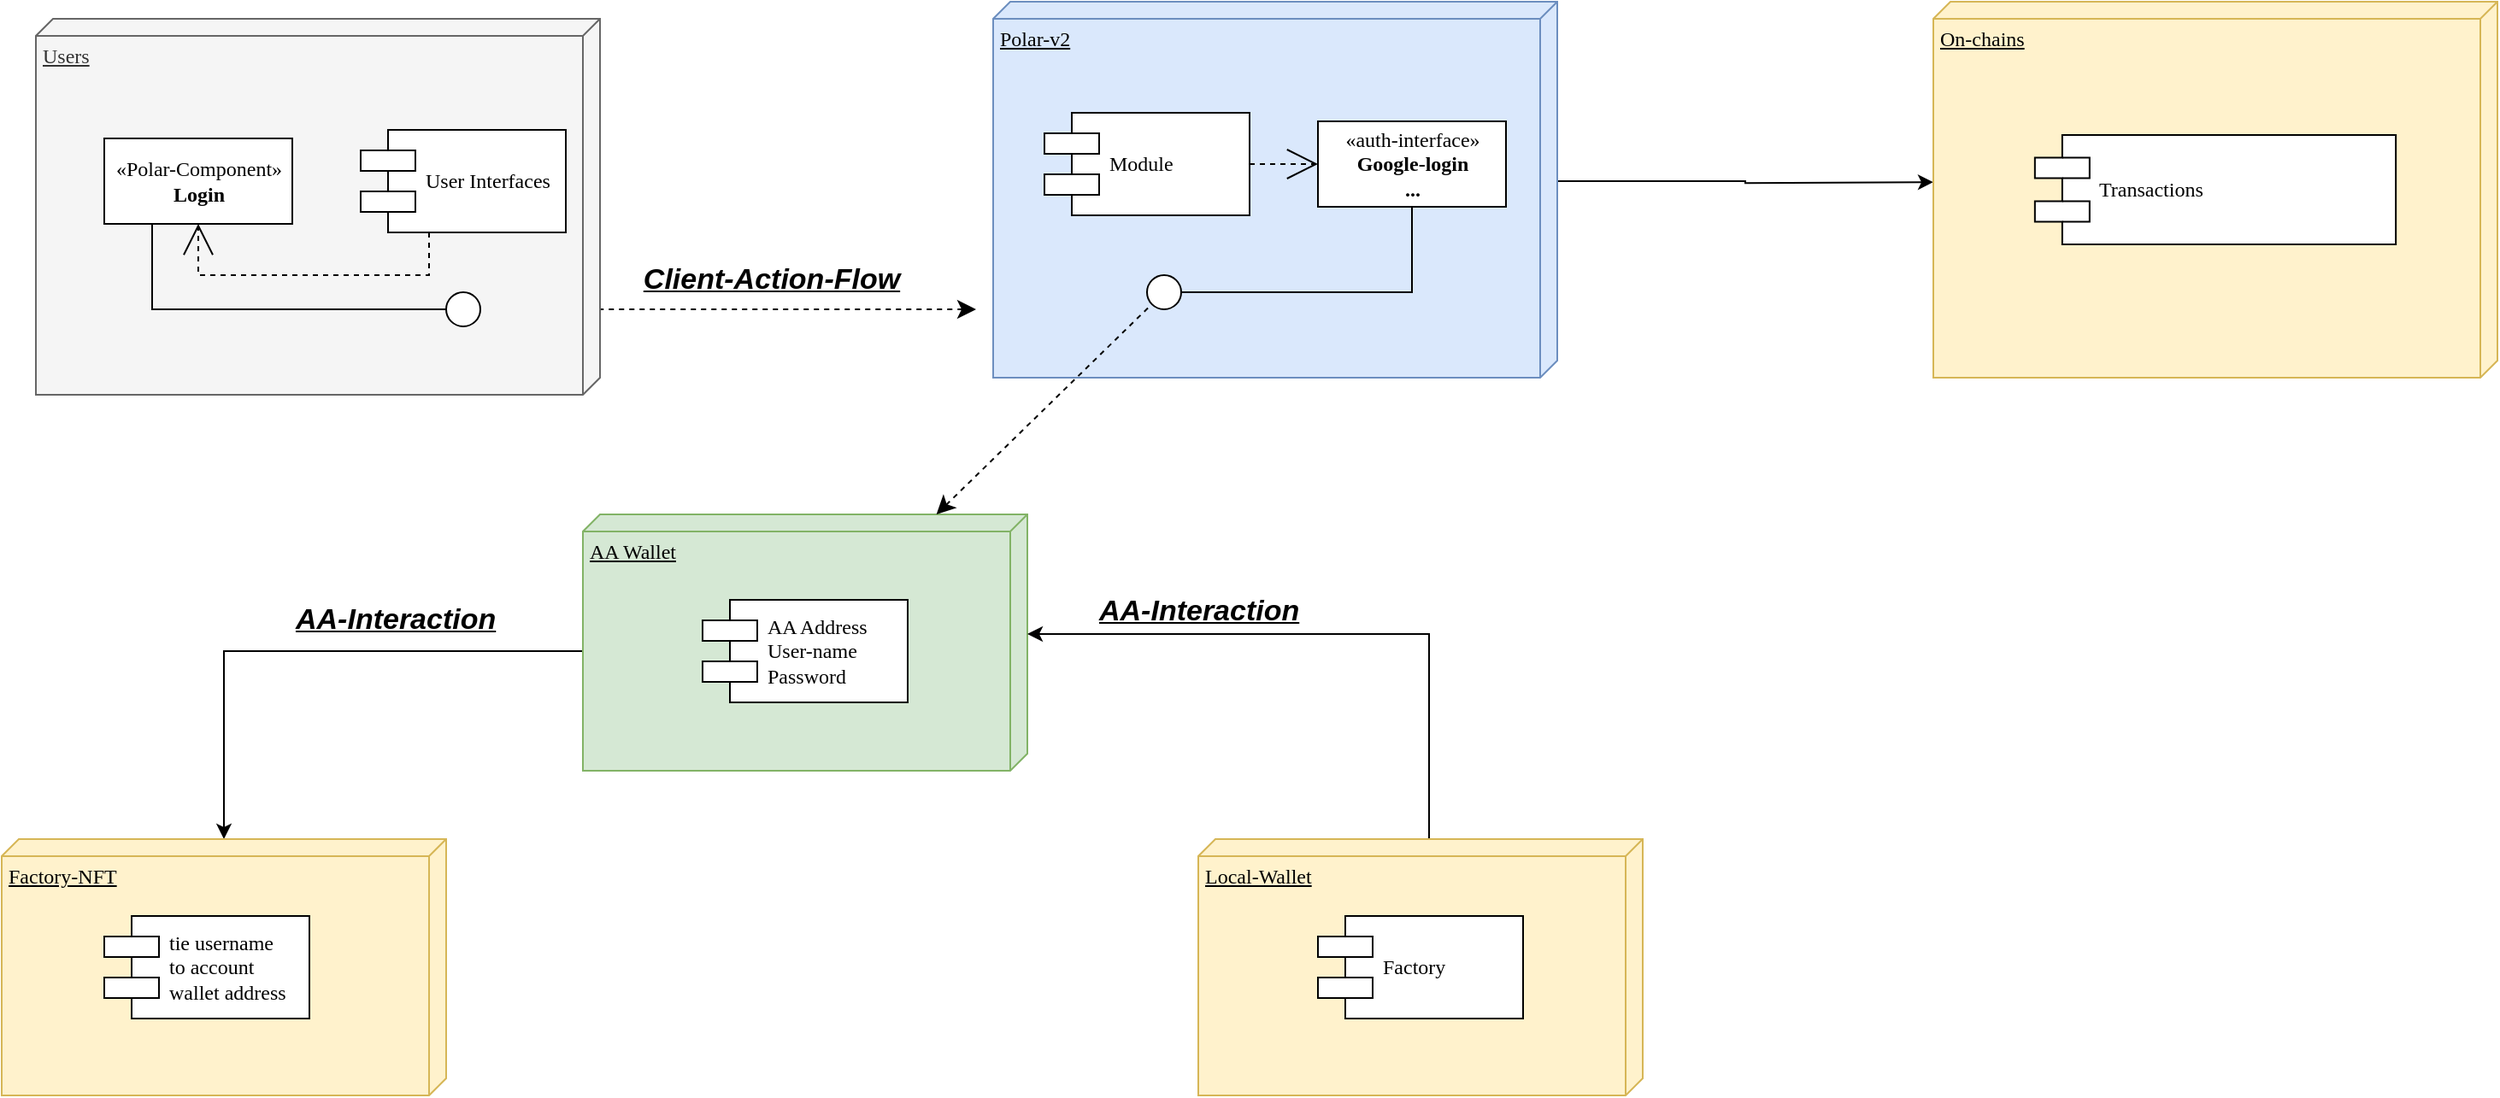 <mxfile version="24.3.1" type="github" pages="3">
  <diagram name="Page-1" id="5f0bae14-7c28-e335-631c-24af17079c00">
    <mxGraphModel dx="1644" dy="903" grid="1" gridSize="10" guides="1" tooltips="1" connect="1" arrows="1" fold="1" page="1" pageScale="1" pageWidth="4681" pageHeight="3300" background="none" math="0" shadow="0">
      <root>
        <mxCell id="0" />
        <mxCell id="1" parent="0" />
        <mxCell id="G-W7wzv-xNZ-X1c61rDc-6" style="edgeStyle=orthogonalEdgeStyle;rounded=0;orthogonalLoop=1;jettySize=auto;html=1;exitX=0;exitY=0;exitDx=80;exitDy=260;exitPerimeter=0;" edge="1" parent="1" source="39150e848f15840c-3" target="G-W7wzv-xNZ-X1c61rDc-1">
          <mxGeometry relative="1" as="geometry" />
        </mxCell>
        <mxCell id="39150e848f15840c-3" value="AA Wallet" style="verticalAlign=top;align=left;spacingTop=8;spacingLeft=2;spacingRight=12;shape=cube;size=10;direction=south;fontStyle=4;html=1;rounded=0;shadow=0;comic=0;labelBackgroundColor=none;strokeWidth=1;fontFamily=Verdana;fontSize=12;fillColor=#d5e8d4;strokeColor=#82b366;" parent="1" vertex="1">
          <mxGeometry x="360" y="360" width="260" height="150" as="geometry" />
        </mxCell>
        <mxCell id="39150e848f15840c-10" value="&lt;div&gt;AA Address&lt;/div&gt;&lt;div&gt;User-name&lt;br&gt;&lt;/div&gt;&lt;div&gt;Password&lt;/div&gt;" style="shape=component;align=left;spacingLeft=36;rounded=0;shadow=0;comic=0;labelBackgroundColor=none;strokeWidth=1;fontFamily=Verdana;fontSize=12;html=1;" parent="1" vertex="1">
          <mxGeometry x="430" y="410" width="120" height="60" as="geometry" />
        </mxCell>
        <mxCell id="G-W7wzv-xNZ-X1c61rDc-7" style="edgeStyle=orthogonalEdgeStyle;rounded=0;orthogonalLoop=1;jettySize=auto;html=1;exitX=0;exitY=0;exitDx=0;exitDy=125;exitPerimeter=0;entryX=0;entryY=0;entryDx=70;entryDy=0;entryPerimeter=0;" edge="1" parent="1" source="G-W7wzv-xNZ-X1c61rDc-2" target="39150e848f15840c-3">
          <mxGeometry relative="1" as="geometry" />
        </mxCell>
        <mxCell id="G-W7wzv-xNZ-X1c61rDc-11" value="" style="group" vertex="1" connectable="0" parent="1">
          <mxGeometry x="40" y="70" width="515" height="220" as="geometry" />
        </mxCell>
        <mxCell id="39150e848f15840c-11" style="edgeStyle=none;rounded=0;html=1;dashed=1;labelBackgroundColor=none;startArrow=classic;startFill=1;startSize=8;endArrow=none;endFill=0;endSize=16;fontFamily=Verdana;fontSize=12;" parent="G-W7wzv-xNZ-X1c61rDc-11" target="39150e848f15840c-6" edge="1">
          <mxGeometry relative="1" as="geometry">
            <mxPoint x="550" y="170" as="sourcePoint" />
          </mxGeometry>
        </mxCell>
        <mxCell id="G-W7wzv-xNZ-X1c61rDc-15" value="" style="group" vertex="1" connectable="0" parent="G-W7wzv-xNZ-X1c61rDc-11">
          <mxGeometry width="515" height="220" as="geometry" />
        </mxCell>
        <mxCell id="G-W7wzv-xNZ-X1c61rDc-10" value="" style="group" vertex="1" connectable="0" parent="G-W7wzv-xNZ-X1c61rDc-15">
          <mxGeometry width="330" height="220" as="geometry" />
        </mxCell>
        <mxCell id="39150e848f15840c-1" value="Users" style="verticalAlign=top;align=left;spacingTop=8;spacingLeft=2;spacingRight=12;shape=cube;size=10;direction=south;fontStyle=4;html=1;rounded=0;shadow=0;comic=0;labelBackgroundColor=none;strokeWidth=1;fontFamily=Verdana;fontSize=12;fillColor=#f5f5f5;strokeColor=#666666;fontColor=#333333;" parent="G-W7wzv-xNZ-X1c61rDc-10" vertex="1">
          <mxGeometry width="330" height="220" as="geometry" />
        </mxCell>
        <mxCell id="39150e848f15840c-4" value="«Polar-Component»&lt;br&gt;&lt;b&gt;Login&lt;/b&gt;" style="html=1;rounded=0;shadow=0;comic=0;labelBackgroundColor=none;strokeWidth=1;fontFamily=Verdana;fontSize=12;align=center;" parent="G-W7wzv-xNZ-X1c61rDc-10" vertex="1">
          <mxGeometry x="40" y="70" width="110" height="50" as="geometry" />
        </mxCell>
        <mxCell id="39150e848f15840c-5" value="User Interfaces" style="shape=component;align=left;spacingLeft=36;rounded=0;shadow=0;comic=0;labelBackgroundColor=none;strokeWidth=1;fontFamily=Verdana;fontSize=12;html=1;" parent="G-W7wzv-xNZ-X1c61rDc-10" vertex="1">
          <mxGeometry x="190" y="65" width="120" height="60" as="geometry" />
        </mxCell>
        <mxCell id="39150e848f15840c-6" value="" style="ellipse;whiteSpace=wrap;html=1;rounded=0;shadow=0;comic=0;labelBackgroundColor=none;strokeWidth=1;fontFamily=Verdana;fontSize=12;align=center;" parent="G-W7wzv-xNZ-X1c61rDc-10" vertex="1">
          <mxGeometry x="240" y="160" width="20" height="20" as="geometry" />
        </mxCell>
        <mxCell id="39150e848f15840c-14" style="edgeStyle=elbowEdgeStyle;rounded=0;html=1;labelBackgroundColor=none;startArrow=none;startFill=0;startSize=8;endArrow=none;endFill=0;endSize=16;fontFamily=Verdana;fontSize=12;entryX=0.25;entryY=1;entryDx=0;entryDy=0;" parent="G-W7wzv-xNZ-X1c61rDc-10" source="39150e848f15840c-6" target="39150e848f15840c-4" edge="1">
          <mxGeometry relative="1" as="geometry">
            <Array as="points">
              <mxPoint x="68" y="150" />
            </Array>
          </mxGeometry>
        </mxCell>
        <mxCell id="39150e848f15840c-15" style="edgeStyle=orthogonalEdgeStyle;rounded=0;html=1;labelBackgroundColor=none;startArrow=none;startFill=0;startSize=8;endArrow=open;endFill=0;endSize=16;fontFamily=Verdana;fontSize=12;dashed=1;" parent="G-W7wzv-xNZ-X1c61rDc-10" source="39150e848f15840c-5" target="39150e848f15840c-4" edge="1">
          <mxGeometry relative="1" as="geometry">
            <Array as="points">
              <mxPoint x="230" y="150" />
              <mxPoint x="95" y="150" />
            </Array>
          </mxGeometry>
        </mxCell>
        <mxCell id="G-W7wzv-xNZ-X1c61rDc-14" value="&lt;b&gt;&lt;u&gt;&lt;i&gt;&lt;font style=&quot;font-size: 17px;&quot;&gt;Client-Action-Flow&lt;/font&gt;&lt;/i&gt;&lt;/u&gt;&lt;/b&gt;" style="text;html=1;align=center;verticalAlign=middle;resizable=0;points=[];autosize=1;strokeColor=none;fillColor=none;" vertex="1" parent="G-W7wzv-xNZ-X1c61rDc-15">
          <mxGeometry x="345" y="138" width="170" height="30" as="geometry" />
        </mxCell>
        <mxCell id="G-W7wzv-xNZ-X1c61rDc-13" value="" style="group" vertex="1" connectable="0" parent="1">
          <mxGeometry x="600" y="60" width="330" height="220" as="geometry" />
        </mxCell>
        <mxCell id="G-W7wzv-xNZ-X1c61rDc-12" value="" style="group" vertex="1" connectable="0" parent="G-W7wzv-xNZ-X1c61rDc-13">
          <mxGeometry width="330" height="220" as="geometry" />
        </mxCell>
        <mxCell id="UYAaaSYgGewfF-gvjF9c-19" style="edgeStyle=orthogonalEdgeStyle;rounded=0;orthogonalLoop=1;jettySize=auto;html=1;exitX=0;exitY=0;exitDx=105;exitDy=0;exitPerimeter=0;" edge="1" parent="G-W7wzv-xNZ-X1c61rDc-12" source="39150e848f15840c-2">
          <mxGeometry relative="1" as="geometry">
            <mxPoint x="550" y="105.571" as="targetPoint" />
          </mxGeometry>
        </mxCell>
        <mxCell id="39150e848f15840c-2" value="Polar-v2" style="verticalAlign=top;align=left;spacingTop=8;spacingLeft=2;spacingRight=12;shape=cube;size=10;direction=south;fontStyle=4;html=1;rounded=0;shadow=0;comic=0;labelBackgroundColor=none;strokeWidth=1;fontFamily=Verdana;fontSize=12;fillColor=#dae8fc;strokeColor=#6c8ebf;" parent="G-W7wzv-xNZ-X1c61rDc-12" vertex="1">
          <mxGeometry width="330" height="220" as="geometry" />
        </mxCell>
        <mxCell id="39150e848f15840c-7" value="Module" style="shape=component;align=left;spacingLeft=36;rounded=0;shadow=0;comic=0;labelBackgroundColor=none;strokeWidth=1;fontFamily=Verdana;fontSize=12;html=1;" parent="G-W7wzv-xNZ-X1c61rDc-12" vertex="1">
          <mxGeometry x="30" y="65" width="120" height="60" as="geometry" />
        </mxCell>
        <mxCell id="39150e848f15840c-8" value="«auth-interface»&lt;br&gt;&lt;b&gt;Google-login&lt;/b&gt;&lt;div&gt;&lt;b&gt;...&lt;/b&gt;&lt;/div&gt;" style="html=1;rounded=0;shadow=0;comic=0;labelBackgroundColor=none;strokeWidth=1;fontFamily=Verdana;fontSize=12;align=center;" parent="G-W7wzv-xNZ-X1c61rDc-12" vertex="1">
          <mxGeometry x="190" y="70" width="110" height="50" as="geometry" />
        </mxCell>
        <mxCell id="39150e848f15840c-9" value="" style="ellipse;whiteSpace=wrap;html=1;rounded=0;shadow=0;comic=0;labelBackgroundColor=none;strokeWidth=1;fontFamily=Verdana;fontSize=12;align=center;" parent="G-W7wzv-xNZ-X1c61rDc-12" vertex="1">
          <mxGeometry x="90" y="160" width="20" height="20" as="geometry" />
        </mxCell>
        <mxCell id="39150e848f15840c-13" style="edgeStyle=elbowEdgeStyle;rounded=0;html=1;labelBackgroundColor=none;startArrow=none;startFill=0;startSize=8;endArrow=none;endFill=0;endSize=16;fontFamily=Verdana;fontSize=12;entryX=0.5;entryY=1;entryDx=0;entryDy=0;" parent="G-W7wzv-xNZ-X1c61rDc-12" source="39150e848f15840c-9" target="39150e848f15840c-8" edge="1">
          <mxGeometry relative="1" as="geometry">
            <Array as="points">
              <mxPoint x="245" y="150" />
            </Array>
          </mxGeometry>
        </mxCell>
        <mxCell id="39150e848f15840c-16" style="edgeStyle=orthogonalEdgeStyle;rounded=0;html=1;dashed=1;labelBackgroundColor=none;startArrow=none;startFill=0;startSize=8;endArrow=open;endFill=0;endSize=16;fontFamily=Verdana;fontSize=12;" parent="G-W7wzv-xNZ-X1c61rDc-12" source="39150e848f15840c-7" target="39150e848f15840c-8" edge="1">
          <mxGeometry relative="1" as="geometry" />
        </mxCell>
        <mxCell id="39150e848f15840c-12" style="edgeStyle=none;rounded=0;html=1;dashed=1;labelBackgroundColor=none;startArrow=classic;startFill=1;startSize=8;endArrow=none;endFill=0;endSize=16;fontFamily=Verdana;fontSize=12;" parent="G-W7wzv-xNZ-X1c61rDc-13" source="39150e848f15840c-3" target="39150e848f15840c-9" edge="1">
          <mxGeometry relative="1" as="geometry" />
        </mxCell>
        <mxCell id="G-W7wzv-xNZ-X1c61rDc-16" value="&lt;b style=&quot;caret-color: rgb(0, 0, 0); color: rgb(0, 0, 0); font-family: Helvetica; font-size: 12px; font-style: normal; font-variant-caps: normal; letter-spacing: normal; orphans: auto; text-align: center; text-indent: 0px; text-transform: none; white-space: nowrap; widows: auto; word-spacing: 0px; -webkit-text-stroke-width: 0px; text-decoration: none;&quot;&gt;&lt;u&gt;&lt;i&gt;&lt;font style=&quot;font-size: 17px;&quot;&gt;AA-Interaction&lt;/font&gt;&lt;/i&gt;&lt;/u&gt;&lt;/b&gt;" style="text;whiteSpace=wrap;html=1;" vertex="1" parent="1">
          <mxGeometry x="190" y="405" width="180" height="40" as="geometry" />
        </mxCell>
        <mxCell id="G-W7wzv-xNZ-X1c61rDc-17" value="" style="group" vertex="1" connectable="0" parent="1">
          <mxGeometry x="20" y="550" width="260" height="150" as="geometry" />
        </mxCell>
        <mxCell id="G-W7wzv-xNZ-X1c61rDc-1" value="Factory-NFT" style="verticalAlign=top;align=left;spacingTop=8;spacingLeft=2;spacingRight=12;shape=cube;size=10;direction=south;fontStyle=4;html=1;rounded=0;shadow=0;comic=0;labelBackgroundColor=none;strokeWidth=1;fontFamily=Verdana;fontSize=12;fillColor=#fff2cc;strokeColor=#d6b656;" vertex="1" parent="G-W7wzv-xNZ-X1c61rDc-17">
          <mxGeometry width="260" height="150" as="geometry" />
        </mxCell>
        <mxCell id="G-W7wzv-xNZ-X1c61rDc-8" value="tie username&lt;div&gt;to account&lt;/div&gt;&lt;div&gt;wallet address&lt;/div&gt;" style="shape=component;align=left;spacingLeft=36;rounded=0;shadow=0;comic=0;labelBackgroundColor=none;strokeWidth=1;fontFamily=Verdana;fontSize=12;html=1;" vertex="1" parent="G-W7wzv-xNZ-X1c61rDc-17">
          <mxGeometry x="60" y="45" width="120" height="60" as="geometry" />
        </mxCell>
        <mxCell id="G-W7wzv-xNZ-X1c61rDc-18" value="" style="group" vertex="1" connectable="0" parent="1">
          <mxGeometry x="720" y="550" width="260" height="150" as="geometry" />
        </mxCell>
        <mxCell id="G-W7wzv-xNZ-X1c61rDc-2" value="Local-Wallet" style="verticalAlign=top;align=left;spacingTop=8;spacingLeft=2;spacingRight=12;shape=cube;size=10;direction=south;fontStyle=4;html=1;rounded=0;shadow=0;comic=0;labelBackgroundColor=none;strokeWidth=1;fontFamily=Verdana;fontSize=12;fillColor=#fff2cc;strokeColor=#d6b656;" vertex="1" parent="G-W7wzv-xNZ-X1c61rDc-18">
          <mxGeometry width="260" height="150" as="geometry" />
        </mxCell>
        <mxCell id="G-W7wzv-xNZ-X1c61rDc-9" value="&lt;div&gt;Factory&lt;/div&gt;" style="shape=component;align=left;spacingLeft=36;rounded=0;shadow=0;comic=0;labelBackgroundColor=none;strokeWidth=1;fontFamily=Verdana;fontSize=12;html=1;" vertex="1" parent="G-W7wzv-xNZ-X1c61rDc-18">
          <mxGeometry x="70" y="45" width="120" height="60" as="geometry" />
        </mxCell>
        <mxCell id="G-W7wzv-xNZ-X1c61rDc-19" value="&lt;div style=&quot;text-align: center;&quot;&gt;&lt;b style=&quot;white-space: nowrap;&quot;&gt;&lt;u&gt;&lt;i&gt;&lt;font style=&quot;font-size: 17px;&quot;&gt;AA-Interaction&lt;/font&gt;&lt;/i&gt;&lt;/u&gt;&lt;/b&gt;&lt;br&gt;&lt;/div&gt;" style="text;whiteSpace=wrap;html=1;" vertex="1" parent="1">
          <mxGeometry x="660" y="400" width="180" height="40" as="geometry" />
        </mxCell>
        <mxCell id="UYAaaSYgGewfF-gvjF9c-17" value="" style="group" vertex="1" connectable="0" parent="1">
          <mxGeometry x="1150" y="60" width="330" height="220" as="geometry" />
        </mxCell>
        <mxCell id="UYAaaSYgGewfF-gvjF9c-15" value="On-chains" style="verticalAlign=top;align=left;spacingTop=8;spacingLeft=2;spacingRight=12;shape=cube;size=10;direction=south;fontStyle=4;html=1;rounded=0;shadow=0;comic=0;labelBackgroundColor=none;strokeWidth=1;fontFamily=Verdana;fontSize=12;fillColor=#fff2cc;strokeColor=#d6b656;" vertex="1" parent="UYAaaSYgGewfF-gvjF9c-17">
          <mxGeometry width="330" height="220" as="geometry" />
        </mxCell>
        <mxCell id="UYAaaSYgGewfF-gvjF9c-16" value="Transactions" style="shape=component;align=left;spacingLeft=36;rounded=0;shadow=0;comic=0;labelBackgroundColor=none;strokeWidth=1;fontFamily=Verdana;fontSize=12;html=1;" vertex="1" parent="UYAaaSYgGewfF-gvjF9c-17">
          <mxGeometry x="59.42" y="78" width="211.15" height="64" as="geometry" />
        </mxCell>
      </root>
    </mxGraphModel>
  </diagram>
  <diagram id="dG1pjgf72prhxocsXOHy" name="Client-Action-Flow">
    <mxGraphModel dx="1194" dy="647" grid="1" gridSize="10" guides="1" tooltips="1" connect="1" arrows="1" fold="1" page="1" pageScale="1" pageWidth="827" pageHeight="1169" math="0" shadow="0">
      <root>
        <mxCell id="0" />
        <mxCell id="1" parent="0" />
        <mxCell id="vfYqmYlYjfO-EC65gBYU-1" value="&lt;b style=&quot;white-space: nowrap;&quot;&gt;&lt;u&gt;&lt;i&gt;&lt;font style=&quot;font-size: 17px;&quot;&gt;Client-Action-Flow&lt;/font&gt;&lt;/i&gt;&lt;/u&gt;&lt;/b&gt;" style="swimlane;whiteSpace=wrap;html=1;" vertex="1" parent="1">
          <mxGeometry x="50" y="90" width="741" height="440" as="geometry" />
        </mxCell>
        <mxCell id="BSyD0YNEJ-NNqn1iimve-9" value="" style="group" vertex="1" connectable="0" parent="vfYqmYlYjfO-EC65gBYU-1">
          <mxGeometry x="30" y="80" width="693" height="280" as="geometry" />
        </mxCell>
        <mxCell id="BSyD0YNEJ-NNqn1iimve-1" value="&lt;font style=&quot;font-size: 15px;&quot;&gt;username&lt;/font&gt;&lt;div style=&quot;font-size: 15px;&quot;&gt;&lt;font style=&quot;font-size: 15px;&quot;&gt;password&lt;/font&gt;&lt;/div&gt;" style="rounded=1;whiteSpace=wrap;html=1;fillColor=#f5f5f5;fontColor=#333333;strokeColor=#666666;" vertex="1" parent="BSyD0YNEJ-NNqn1iimve-9">
          <mxGeometry y="93.333" width="173.25" height="93.333" as="geometry" />
        </mxCell>
        <mxCell id="BSyD0YNEJ-NNqn1iimve-2" value="&lt;font style=&quot;font-size: 15px;&quot;&gt;Check Factory for matching wallet ?&lt;/font&gt;" style="rounded=1;whiteSpace=wrap;html=1;fillColor=#fff2cc;strokeColor=#d6b656;" vertex="1" parent="BSyD0YNEJ-NNqn1iimve-9">
          <mxGeometry x="245.438" y="93.333" width="173.25" height="93.333" as="geometry" />
        </mxCell>
        <mxCell id="BSyD0YNEJ-NNqn1iimve-4" value="&lt;font style=&quot;font-size: 15px;&quot;&gt;Generate New Wallet&lt;/font&gt;" style="rounded=1;whiteSpace=wrap;html=1;fillColor=#dae8fc;strokeColor=#6c8ebf;" vertex="1" parent="BSyD0YNEJ-NNqn1iimve-9">
          <mxGeometry x="519.75" width="173.25" height="93.333" as="geometry" />
        </mxCell>
        <mxCell id="BSyD0YNEJ-NNqn1iimve-7" value="&lt;font style=&quot;font-size: 15px;&quot;&gt;Get IPFS metadata URI&lt;/font&gt;" style="rounded=1;whiteSpace=wrap;html=1;fillColor=#d5e8d4;strokeColor=#82b366;" vertex="1" parent="BSyD0YNEJ-NNqn1iimve-9">
          <mxGeometry x="519.75" y="186.667" width="173.25" height="93.333" as="geometry" />
        </mxCell>
        <mxCell id="BSyD0YNEJ-NNqn1iimve-3" value="" style="edgeStyle=orthogonalEdgeStyle;rounded=0;orthogonalLoop=1;jettySize=auto;html=1;" edge="1" parent="BSyD0YNEJ-NNqn1iimve-9" source="BSyD0YNEJ-NNqn1iimve-1" target="BSyD0YNEJ-NNqn1iimve-2">
          <mxGeometry relative="1" as="geometry" />
        </mxCell>
        <mxCell id="BSyD0YNEJ-NNqn1iimve-5" value="" style="edgeStyle=orthogonalEdgeStyle;rounded=0;orthogonalLoop=1;jettySize=auto;html=1;" edge="1" parent="BSyD0YNEJ-NNqn1iimve-9" source="BSyD0YNEJ-NNqn1iimve-2" target="BSyD0YNEJ-NNqn1iimve-4">
          <mxGeometry relative="1" as="geometry" />
        </mxCell>
        <mxCell id="BSyD0YNEJ-NNqn1iimve-6" value="" style="edgeStyle=orthogonalEdgeStyle;rounded=0;orthogonalLoop=1;jettySize=auto;html=1;" edge="1" parent="BSyD0YNEJ-NNqn1iimve-9" source="BSyD0YNEJ-NNqn1iimve-2" target="BSyD0YNEJ-NNqn1iimve-4">
          <mxGeometry relative="1" as="geometry" />
        </mxCell>
        <mxCell id="BSyD0YNEJ-NNqn1iimve-8" style="edgeStyle=orthogonalEdgeStyle;rounded=0;orthogonalLoop=1;jettySize=auto;html=1;exitX=1;exitY=0.5;exitDx=0;exitDy=0;entryX=0;entryY=0.5;entryDx=0;entryDy=0;" edge="1" parent="BSyD0YNEJ-NNqn1iimve-9" source="BSyD0YNEJ-NNqn1iimve-2" target="BSyD0YNEJ-NNqn1iimve-7">
          <mxGeometry relative="1" as="geometry" />
        </mxCell>
      </root>
    </mxGraphModel>
  </diagram>
  <diagram name="IPFS-Interaction" id="QPN16cY9NRzkIbB3sRtD">
    <mxGraphModel dx="1405" dy="761" grid="1" gridSize="10" guides="1" tooltips="1" connect="1" arrows="1" fold="1" page="1" pageScale="1" pageWidth="3300" pageHeight="4681" math="0" shadow="0">
      <root>
        <mxCell id="3GQTs6kGUOe3IRoYDBML-0" />
        <mxCell id="3GQTs6kGUOe3IRoYDBML-1" parent="3GQTs6kGUOe3IRoYDBML-0" />
        <mxCell id="hKIACdKo00836e-JVxTX-22" value="" style="group" vertex="1" connectable="0" parent="3GQTs6kGUOe3IRoYDBML-1">
          <mxGeometry x="80" y="600" width="1250" height="290" as="geometry" />
        </mxCell>
        <mxCell id="hKIACdKo00836e-JVxTX-18" style="edgeStyle=orthogonalEdgeStyle;rounded=0;orthogonalLoop=1;jettySize=auto;html=1;exitX=1;exitY=0.5;exitDx=0;exitDy=0;entryX=0.5;entryY=1;entryDx=0;entryDy=0;" edge="1" parent="hKIACdKo00836e-JVxTX-22" source="hKIACdKo00836e-JVxTX-8" target="hKIACdKo00836e-JVxTX-16">
          <mxGeometry relative="1" as="geometry" />
        </mxCell>
        <mxCell id="hKIACdKo00836e-JVxTX-16" value="&lt;font style=&quot;font-size: 15px;&quot;&gt;Connect Smart Wallet&lt;/font&gt;" style="rounded=1;whiteSpace=wrap;html=1;fillColor=#fff2cc;strokeColor=#d6b656;" vertex="1" parent="hKIACdKo00836e-JVxTX-22">
          <mxGeometry x="1105.769" width="144.231" height="96.667" as="geometry" />
        </mxCell>
        <mxCell id="hKIACdKo00836e-JVxTX-20" value="" style="group" vertex="1" connectable="0" parent="hKIACdKo00836e-JVxTX-22">
          <mxGeometry width="1021.635" height="290" as="geometry" />
        </mxCell>
        <mxCell id="hKIACdKo00836e-JVxTX-19" value="" style="group" vertex="1" connectable="0" parent="hKIACdKo00836e-JVxTX-20">
          <mxGeometry x="212.74" width="808.894" height="290" as="geometry" />
        </mxCell>
        <mxCell id="hKIACdKo00836e-JVxTX-7" value="" style="edgeStyle=orthogonalEdgeStyle;rounded=0;orthogonalLoop=1;jettySize=auto;html=1;" edge="1" parent="hKIACdKo00836e-JVxTX-19" source="hKIACdKo00836e-JVxTX-1" target="hKIACdKo00836e-JVxTX-6">
          <mxGeometry relative="1" as="geometry" />
        </mxCell>
        <mxCell id="hKIACdKo00836e-JVxTX-1" value="&lt;font style=&quot;font-size: 15px;&quot;&gt;Encrypt Wallet with Password&lt;/font&gt;" style="rounded=1;whiteSpace=wrap;html=1;fillColor=#f8cecc;strokeColor=#b85450;" vertex="1" parent="hKIACdKo00836e-JVxTX-19">
          <mxGeometry width="144.231" height="96.667" as="geometry" />
        </mxCell>
        <mxCell id="hKIACdKo00836e-JVxTX-11" value="" style="edgeStyle=orthogonalEdgeStyle;rounded=0;orthogonalLoop=1;jettySize=auto;html=1;" edge="1" parent="hKIACdKo00836e-JVxTX-19" source="hKIACdKo00836e-JVxTX-6" target="hKIACdKo00836e-JVxTX-10">
          <mxGeometry relative="1" as="geometry" />
        </mxCell>
        <mxCell id="hKIACdKo00836e-JVxTX-14" style="edgeStyle=orthogonalEdgeStyle;rounded=0;orthogonalLoop=1;jettySize=auto;html=1;exitX=0.5;exitY=1;exitDx=0;exitDy=0;entryX=0;entryY=0.5;entryDx=0;entryDy=0;" edge="1" parent="hKIACdKo00836e-JVxTX-19" source="hKIACdKo00836e-JVxTX-6" target="hKIACdKo00836e-JVxTX-8">
          <mxGeometry relative="1" as="geometry" />
        </mxCell>
        <mxCell id="hKIACdKo00836e-JVxTX-6" value="&lt;font style=&quot;font-size: 15px;&quot;&gt;Encrypt Wallet with Password&lt;/font&gt;" style="rounded=1;whiteSpace=wrap;html=1;fillColor=#dae8fc;strokeColor=#6c8ebf;" vertex="1" parent="hKIACdKo00836e-JVxTX-19">
          <mxGeometry x="204.327" width="144.231" height="96.667" as="geometry" />
        </mxCell>
        <mxCell id="hKIACdKo00836e-JVxTX-8" value="&lt;font style=&quot;font-size: 15px;&quot;&gt;Upload encrypted wallet to IPFS&lt;/font&gt;" style="rounded=1;whiteSpace=wrap;html=1;fillColor=#d5e8d4;strokeColor=#82b366;" vertex="1" parent="hKIACdKo00836e-JVxTX-19">
          <mxGeometry x="568.51" y="193.333" width="144.231" height="96.667" as="geometry" />
        </mxCell>
        <mxCell id="hKIACdKo00836e-JVxTX-13" value="" style="edgeStyle=orthogonalEdgeStyle;rounded=0;orthogonalLoop=1;jettySize=auto;html=1;" edge="1" parent="hKIACdKo00836e-JVxTX-19" source="hKIACdKo00836e-JVxTX-10" target="hKIACdKo00836e-JVxTX-12">
          <mxGeometry relative="1" as="geometry" />
        </mxCell>
        <mxCell id="hKIACdKo00836e-JVxTX-10" value="&lt;font style=&quot;font-size: 15px;&quot;&gt;Deploy&lt;/font&gt;&lt;div style=&quot;font-size: 15px;&quot;&gt;&lt;font style=&quot;font-size: 15px;&quot;&gt;Account&lt;/font&gt;&lt;/div&gt;&lt;div style=&quot;font-size: 15px;&quot;&gt;&lt;font style=&quot;font-size: 15px;&quot;&gt;Contract&lt;/font&gt;&lt;/div&gt;" style="rounded=1;whiteSpace=wrap;html=1;fillColor=#dae8fc;strokeColor=#6c8ebf;" vertex="1" parent="hKIACdKo00836e-JVxTX-19">
          <mxGeometry x="424.279" width="144.231" height="96.667" as="geometry" />
        </mxCell>
        <mxCell id="hKIACdKo00836e-JVxTX-12" value="&lt;font style=&quot;font-size: 15px;&quot;&gt;Register username on account contract + IPFS metadata URI&lt;/font&gt;" style="rounded=1;whiteSpace=wrap;html=1;fillColor=#f8cecc;strokeColor=#b85450;" vertex="1" parent="hKIACdKo00836e-JVxTX-19">
          <mxGeometry x="664.663" width="144.231" height="96.667" as="geometry" />
        </mxCell>
        <mxCell id="hKIACdKo00836e-JVxTX-21" value="" style="group" vertex="1" connectable="0" parent="hKIACdKo00836e-JVxTX-20">
          <mxGeometry x="-80" width="144.231" height="96.667" as="geometry" />
        </mxCell>
        <mxCell id="hKIACdKo00836e-JVxTX-0" value="&lt;span style=&quot;font-size: 15px;&quot;&gt;Check Factory for matching wallet&lt;/span&gt;" style="rounded=1;whiteSpace=wrap;html=1;fillColor=#f5f5f5;fontColor=#333333;strokeColor=#666666;" vertex="1" parent="hKIACdKo00836e-JVxTX-21">
          <mxGeometry width="144.231" height="96.667" as="geometry" />
        </mxCell>
        <mxCell id="hKIACdKo00836e-JVxTX-4" style="edgeStyle=orthogonalEdgeStyle;rounded=0;orthogonalLoop=1;jettySize=auto;html=1;exitX=1;exitY=0.5;exitDx=0;exitDy=0;entryX=0;entryY=0.5;entryDx=0;entryDy=0;" edge="1" parent="hKIACdKo00836e-JVxTX-20" source="hKIACdKo00836e-JVxTX-0" target="hKIACdKo00836e-JVxTX-1">
          <mxGeometry relative="1" as="geometry" />
        </mxCell>
        <mxCell id="hKIACdKo00836e-JVxTX-46" value="Wallet Not Found" style="text;html=1;align=center;verticalAlign=middle;resizable=0;points=[];autosize=1;strokeColor=none;fillColor=none;" vertex="1" parent="hKIACdKo00836e-JVxTX-20">
          <mxGeometry x="75" y="20" width="120" height="30" as="geometry" />
        </mxCell>
        <mxCell id="hKIACdKo00836e-JVxTX-17" value="" style="edgeStyle=orthogonalEdgeStyle;rounded=0;orthogonalLoop=1;jettySize=auto;html=1;" edge="1" parent="hKIACdKo00836e-JVxTX-22" source="hKIACdKo00836e-JVxTX-12" target="hKIACdKo00836e-JVxTX-16">
          <mxGeometry relative="1" as="geometry" />
        </mxCell>
        <mxCell id="hKIACdKo00836e-JVxTX-24" value="&lt;b style=&quot;white-space: nowrap;&quot;&gt;&lt;u&gt;&lt;i&gt;&lt;font style=&quot;font-size: 17px;&quot;&gt;AA-Interaction - New Local Wallet&lt;/font&gt;&lt;/i&gt;&lt;/u&gt;&lt;/b&gt;" style="rounded=1;whiteSpace=wrap;html=1;" vertex="1" parent="3GQTs6kGUOe3IRoYDBML-1">
          <mxGeometry x="380" y="500" width="510" height="40" as="geometry" />
        </mxCell>
        <mxCell id="hKIACdKo00836e-JVxTX-25" value="&lt;b style=&quot;white-space: nowrap;&quot;&gt;&lt;u&gt;&lt;i&gt;&lt;font style=&quot;font-size: 17px;&quot;&gt;AA-Interaction - Account Found&lt;/font&gt;&lt;/i&gt;&lt;/u&gt;&lt;/b&gt;" style="rounded=1;whiteSpace=wrap;html=1;" vertex="1" parent="3GQTs6kGUOe3IRoYDBML-1">
          <mxGeometry x="340" y="1030" width="510" height="40" as="geometry" />
        </mxCell>
        <mxCell id="hKIACdKo00836e-JVxTX-26" value="" style="group" vertex="1" connectable="0" parent="3GQTs6kGUOe3IRoYDBML-1">
          <mxGeometry x="30" y="1140" width="1250" height="290" as="geometry" />
        </mxCell>
        <mxCell id="hKIACdKo00836e-JVxTX-28" value="&lt;font style=&quot;font-size: 15px;&quot;&gt;Connect Smart Wallet&lt;/font&gt;" style="rounded=1;whiteSpace=wrap;html=1;fillColor=#fff2cc;strokeColor=#d6b656;" vertex="1" parent="hKIACdKo00836e-JVxTX-26">
          <mxGeometry x="1105.769" width="144.231" height="96.667" as="geometry" />
        </mxCell>
        <mxCell id="hKIACdKo00836e-JVxTX-29" value="" style="group" vertex="1" connectable="0" parent="hKIACdKo00836e-JVxTX-26">
          <mxGeometry width="1021.635" height="290" as="geometry" />
        </mxCell>
        <mxCell id="hKIACdKo00836e-JVxTX-30" value="" style="group" vertex="1" connectable="0" parent="hKIACdKo00836e-JVxTX-29">
          <mxGeometry x="212.74" width="808.894" height="290" as="geometry" />
        </mxCell>
        <mxCell id="hKIACdKo00836e-JVxTX-31" value="" style="edgeStyle=orthogonalEdgeStyle;rounded=0;orthogonalLoop=1;jettySize=auto;html=1;" edge="1" parent="hKIACdKo00836e-JVxTX-30" source="hKIACdKo00836e-JVxTX-32" target="hKIACdKo00836e-JVxTX-35">
          <mxGeometry relative="1" as="geometry" />
        </mxCell>
        <mxCell id="hKIACdKo00836e-JVxTX-32" value="&lt;font style=&quot;font-size: 15px;&quot;&gt;Get IPFS metadata&lt;/font&gt;" style="rounded=1;whiteSpace=wrap;html=1;fillColor=#f8cecc;strokeColor=#b85450;" vertex="1" parent="hKIACdKo00836e-JVxTX-30">
          <mxGeometry width="144.231" height="96.667" as="geometry" />
        </mxCell>
        <mxCell id="hKIACdKo00836e-JVxTX-33" value="" style="edgeStyle=orthogonalEdgeStyle;rounded=0;orthogonalLoop=1;jettySize=auto;html=1;" edge="1" parent="hKIACdKo00836e-JVxTX-30" source="hKIACdKo00836e-JVxTX-35" target="hKIACdKo00836e-JVxTX-38">
          <mxGeometry relative="1" as="geometry" />
        </mxCell>
        <mxCell id="hKIACdKo00836e-JVxTX-35" value="&lt;font style=&quot;font-size: 15px;&quot;&gt;Download encrypted wallet from IPFS&lt;/font&gt;" style="rounded=1;whiteSpace=wrap;html=1;fillColor=#dae8fc;strokeColor=#6c8ebf;" vertex="1" parent="hKIACdKo00836e-JVxTX-30">
          <mxGeometry x="204.327" width="144.231" height="96.667" as="geometry" />
        </mxCell>
        <mxCell id="hKIACdKo00836e-JVxTX-37" value="" style="edgeStyle=orthogonalEdgeStyle;rounded=0;orthogonalLoop=1;jettySize=auto;html=1;" edge="1" parent="hKIACdKo00836e-JVxTX-30" source="hKIACdKo00836e-JVxTX-38" target="hKIACdKo00836e-JVxTX-39">
          <mxGeometry relative="1" as="geometry" />
        </mxCell>
        <mxCell id="hKIACdKo00836e-JVxTX-38" value="&lt;span style=&quot;font-size: 15px;&quot;&gt;Decrypt wallet with password&lt;/span&gt;" style="rounded=1;whiteSpace=wrap;html=1;fillColor=#dae8fc;strokeColor=#6c8ebf;" vertex="1" parent="hKIACdKo00836e-JVxTX-30">
          <mxGeometry x="424.279" width="144.231" height="96.667" as="geometry" />
        </mxCell>
        <mxCell id="hKIACdKo00836e-JVxTX-39" value="&lt;font style=&quot;font-size: 15px;&quot;&gt;Import into Local Wallet&lt;/font&gt;" style="rounded=1;whiteSpace=wrap;html=1;fillColor=#f8cecc;strokeColor=#b85450;" vertex="1" parent="hKIACdKo00836e-JVxTX-30">
          <mxGeometry x="664.663" width="144.231" height="96.667" as="geometry" />
        </mxCell>
        <mxCell id="hKIACdKo00836e-JVxTX-40" value="" style="group" vertex="1" connectable="0" parent="hKIACdKo00836e-JVxTX-29">
          <mxGeometry x="-30" width="144.231" height="96.667" as="geometry" />
        </mxCell>
        <mxCell id="hKIACdKo00836e-JVxTX-41" value="&lt;span style=&quot;font-size: 15px;&quot;&gt;Check Factory for matching wallet&lt;/span&gt;" style="rounded=1;whiteSpace=wrap;html=1;fillColor=#f5f5f5;fontColor=#333333;strokeColor=#666666;" vertex="1" parent="hKIACdKo00836e-JVxTX-40">
          <mxGeometry width="144.231" height="96.667" as="geometry" />
        </mxCell>
        <mxCell id="hKIACdKo00836e-JVxTX-42" style="edgeStyle=orthogonalEdgeStyle;rounded=0;orthogonalLoop=1;jettySize=auto;html=1;exitX=1;exitY=0.5;exitDx=0;exitDy=0;entryX=0;entryY=0.5;entryDx=0;entryDy=0;" edge="1" parent="hKIACdKo00836e-JVxTX-29" source="hKIACdKo00836e-JVxTX-41" target="hKIACdKo00836e-JVxTX-32">
          <mxGeometry relative="1" as="geometry" />
        </mxCell>
        <mxCell id="hKIACdKo00836e-JVxTX-44" value="Wallet Found" style="text;html=1;align=center;verticalAlign=middle;resizable=0;points=[];autosize=1;strokeColor=none;fillColor=none;" vertex="1" parent="hKIACdKo00836e-JVxTX-29">
          <mxGeometry x="114.23" y="20" width="90" height="30" as="geometry" />
        </mxCell>
        <mxCell id="hKIACdKo00836e-JVxTX-43" value="" style="edgeStyle=orthogonalEdgeStyle;rounded=0;orthogonalLoop=1;jettySize=auto;html=1;" edge="1" parent="hKIACdKo00836e-JVxTX-26" source="hKIACdKo00836e-JVxTX-39" target="hKIACdKo00836e-JVxTX-28">
          <mxGeometry relative="1" as="geometry" />
        </mxCell>
      </root>
    </mxGraphModel>
  </diagram>
</mxfile>
